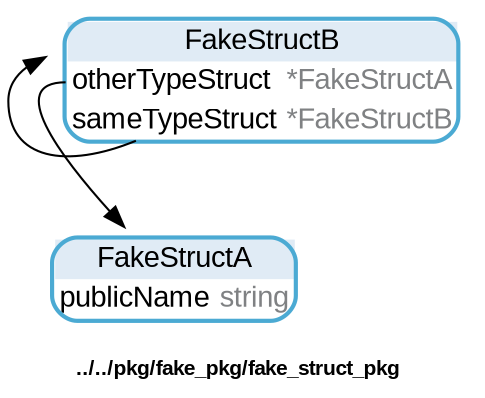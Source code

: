 digraph V {
	graph [label=< <br/><b>../../pkg/fake_pkg/fake_struct_pkg</b> >, labelloc=b, fontsize=10 fontname=Arial];
	node [fontname=Arial];
	edge [fontname=Arial];
	fake_struct_pkg_fakestructa [shape=plaintext label=<
	<table border='2' cellborder='0' cellspacing='0' style='rounded' color='#4BAAD3'>
					<tr><td bgcolor='#e0ebf5' align='center' colspan='2'>FakeStructA</td></tr>
					<tr><td port='port_main_string' align='left'>publicName</td><td align='left'><font color='#7f8183'>string</font></td></tr>

	</table> >];

	fake_struct_pkg_fakestructb [shape=plaintext label=<
	<table border='2' cellborder='0' cellspacing='0' style='rounded' color='#4BAAD3'>
					<tr><td bgcolor='#e0ebf5' align='center' colspan='2'>FakeStructB</td></tr>
					<tr><td port='port_fake_struct_pkg_fakestructa' align='left'>otherTypeStruct</td><td align='left'><font color='#7f8183'>*FakeStructA</font></td></tr>
					<tr><td port='port_fake_struct_pkg_fakestructb' align='left'>sameTypeStruct</td><td align='left'><font color='#7f8183'>*FakeStructB</font></td></tr>

	</table> >];
	fake_struct_pkg_fakestructb:port_fake_struct_pkg_fakestructa -> fake_struct_pkg_fakestructa;
	fake_struct_pkg_fakestructb:port_fake_struct_pkg_fakestructb -> fake_struct_pkg_fakestructb;
}
